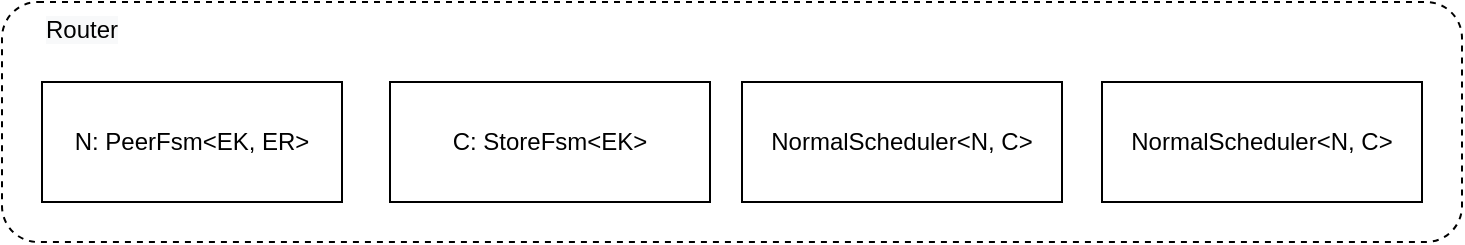 <mxfile version="21.7.2" type="device">
  <diagram name="第 1 页" id="Wk2NlyT-6Dv0LmFxZt2Y">
    <mxGraphModel dx="954" dy="648" grid="1" gridSize="10" guides="1" tooltips="1" connect="1" arrows="1" fold="1" page="1" pageScale="1" pageWidth="827" pageHeight="1169" math="0" shadow="0">
      <root>
        <mxCell id="0" />
        <mxCell id="1" parent="0" />
        <mxCell id="A_hHR8qrsSI4ORMYWemO-1" value="N: PeerFsm&amp;lt;EK, ER&amp;gt;" style="rounded=0;whiteSpace=wrap;html=1;" diagramCategory="general" diagramName="Rectangle" vertex="1" parent="1">
          <mxGeometry x="80" y="170" width="150" height="60" as="geometry" />
        </mxCell>
        <mxCell id="A_hHR8qrsSI4ORMYWemO-2" value="C: StoreFsm&amp;lt;EK&amp;gt;" style="rounded=0;whiteSpace=wrap;html=1;" diagramCategory="general" diagramName="Rectangle" vertex="1" parent="1">
          <mxGeometry x="254" y="170" width="160" height="60" as="geometry" />
        </mxCell>
        <mxCell id="A_hHR8qrsSI4ORMYWemO-3" value="NormalScheduler&amp;lt;N, C&amp;gt;" style="rounded=0;whiteSpace=wrap;html=1;" diagramCategory="general" diagramName="Rectangle" vertex="1" parent="1">
          <mxGeometry x="430" y="170" width="160" height="60" as="geometry" />
        </mxCell>
        <mxCell id="A_hHR8qrsSI4ORMYWemO-4" value="NormalScheduler&amp;lt;N, C&amp;gt;" style="rounded=0;whiteSpace=wrap;html=1;" diagramCategory="general" diagramName="Rectangle" vertex="1" parent="1">
          <mxGeometry x="610" y="170" width="160" height="60" as="geometry" />
        </mxCell>
        <mxCell id="A_hHR8qrsSI4ORMYWemO-5" value="" style="rounded=1;whiteSpace=wrap;html=1;fillColor=none;dashed=1;" diagramCategory="general" diagramName="RoundedRectangle" vertex="1" parent="1">
          <mxGeometry x="60" y="130" width="730" height="120" as="geometry" />
        </mxCell>
        <mxCell id="A_hHR8qrsSI4ORMYWemO-6" value="&lt;meta charset=&quot;utf-8&quot;&gt;&lt;meta&gt;&lt;span style=&quot;color: rgb(0, 0, 0); font-family: Helvetica; font-size: 12px; font-style: normal; font-variant-ligatures: no-common-ligatures; font-variant-caps: normal; font-weight: 400; letter-spacing: normal; orphans: 2; text-align: center; text-indent: 0px; text-transform: none; widows: 2; word-spacing: 0px; -webkit-text-stroke-width: 0px; background-color: rgb(248, 249, 250); text-decoration-thickness: initial; text-decoration-style: initial; text-decoration-color: initial; float: none; display: inline !important;&quot;&gt;Router&lt;/span&gt;" style="text;whiteSpace=wrap;html=1;" vertex="1" parent="1">
          <mxGeometry x="80" y="130" width="60" height="30" as="geometry" />
        </mxCell>
      </root>
    </mxGraphModel>
  </diagram>
</mxfile>

